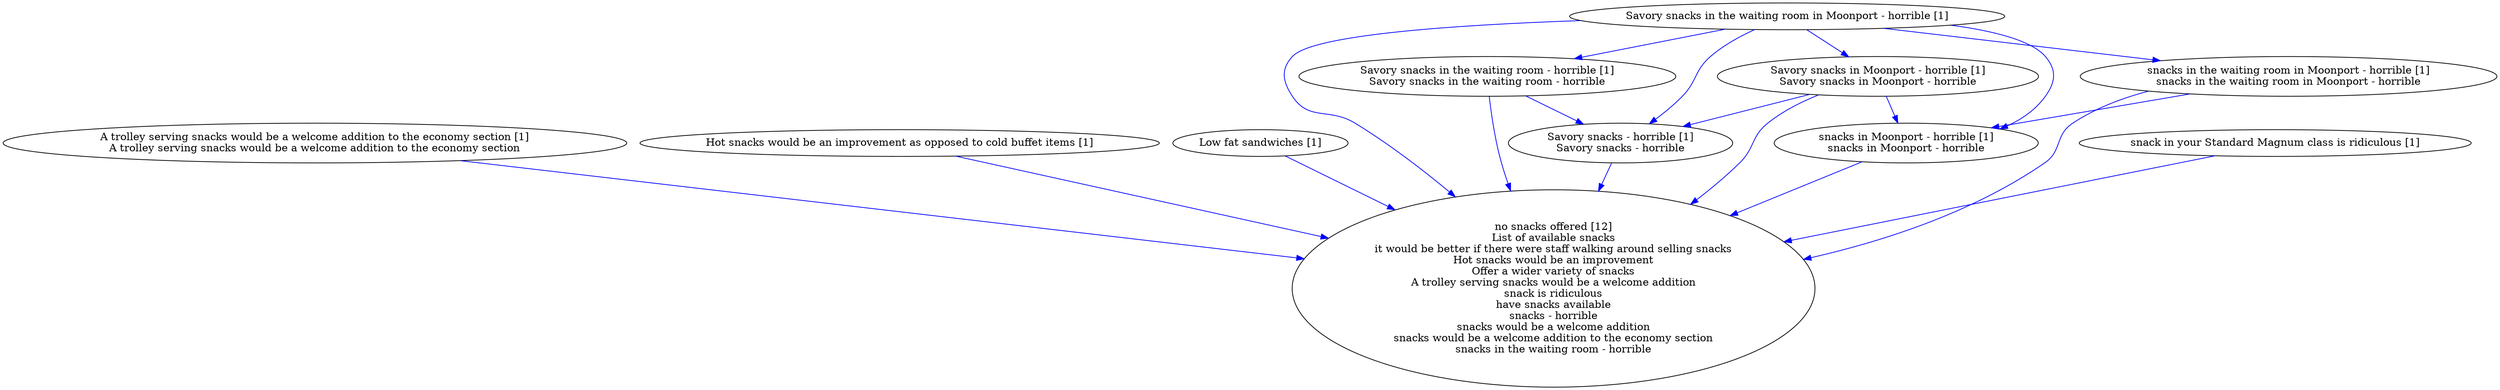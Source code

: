 digraph collapsedGraph {
"no snacks offered [12]\nList of available snacks\nit would be better if there were staff walking around selling snacks\nHot snacks would be an improvement\nOffer a wider variety of snacks\nA trolley serving snacks would be a welcome addition\nsnack is ridiculous\nhave snacks available\nsnacks - horrible\nsnacks would be a welcome addition\nsnacks would be a welcome addition to the economy section\nsnacks in the waiting room - horrible""A trolley serving snacks would be a welcome addition to the economy section [1]\nA trolley serving snacks would be a welcome addition to the economy section""Hot snacks would be an improvement as opposed to cold buffet items [1]""Low fat sandwiches [1]""Savory snacks in the waiting room in Moonport - horrible [1]""Savory snacks in Moonport - horrible [1]\nSavory snacks in Moonport - horrible""Savory snacks - horrible [1]\nSavory snacks - horrible""snacks in Moonport - horrible [1]\nsnacks in Moonport - horrible""Savory snacks in the waiting room - horrible [1]\nSavory snacks in the waiting room - horrible""snacks in the waiting room in Moonport - horrible [1]\nsnacks in the waiting room in Moonport - horrible""snack in your Standard Magnum class is ridiculous [1]""Low fat sandwiches [1]" -> "no snacks offered [12]\nList of available snacks\nit would be better if there were staff walking around selling snacks\nHot snacks would be an improvement\nOffer a wider variety of snacks\nA trolley serving snacks would be a welcome addition\nsnack is ridiculous\nhave snacks available\nsnacks - horrible\nsnacks would be a welcome addition\nsnacks would be a welcome addition to the economy section\nsnacks in the waiting room - horrible" [color=blue]
"Savory snacks in the waiting room in Moonport - horrible [1]" -> "Savory snacks in Moonport - horrible [1]\nSavory snacks in Moonport - horrible" [color=blue]
"Savory snacks in Moonport - horrible [1]\nSavory snacks in Moonport - horrible" -> "Savory snacks - horrible [1]\nSavory snacks - horrible" [color=blue]
"Savory snacks in Moonport - horrible [1]\nSavory snacks in Moonport - horrible" -> "snacks in Moonport - horrible [1]\nsnacks in Moonport - horrible" [color=blue]
"Savory snacks in the waiting room in Moonport - horrible [1]" -> "Savory snacks in the waiting room - horrible [1]\nSavory snacks in the waiting room - horrible" [color=blue]
"Savory snacks in the waiting room - horrible [1]\nSavory snacks in the waiting room - horrible" -> "Savory snacks - horrible [1]\nSavory snacks - horrible" [color=blue]
"Savory snacks in the waiting room in Moonport - horrible [1]" -> "snacks in the waiting room in Moonport - horrible [1]\nsnacks in the waiting room in Moonport - horrible" [color=blue]
"snacks in the waiting room in Moonport - horrible [1]\nsnacks in the waiting room in Moonport - horrible" -> "snacks in Moonport - horrible [1]\nsnacks in Moonport - horrible" [color=blue]
"Savory snacks in the waiting room in Moonport - horrible [1]" -> "snacks in Moonport - horrible [1]\nsnacks in Moonport - horrible" [color=blue]
"Savory snacks in the waiting room in Moonport - horrible [1]" -> "Savory snacks - horrible [1]\nSavory snacks - horrible" [color=blue]
"Savory snacks in the waiting room in Moonport - horrible [1]" -> "no snacks offered [12]\nList of available snacks\nit would be better if there were staff walking around selling snacks\nHot snacks would be an improvement\nOffer a wider variety of snacks\nA trolley serving snacks would be a welcome addition\nsnack is ridiculous\nhave snacks available\nsnacks - horrible\nsnacks would be a welcome addition\nsnacks would be a welcome addition to the economy section\nsnacks in the waiting room - horrible" [color=blue]
"Savory snacks in Moonport - horrible [1]\nSavory snacks in Moonport - horrible" -> "no snacks offered [12]\nList of available snacks\nit would be better if there were staff walking around selling snacks\nHot snacks would be an improvement\nOffer a wider variety of snacks\nA trolley serving snacks would be a welcome addition\nsnack is ridiculous\nhave snacks available\nsnacks - horrible\nsnacks would be a welcome addition\nsnacks would be a welcome addition to the economy section\nsnacks in the waiting room - horrible" [color=blue]
"Savory snacks - horrible [1]\nSavory snacks - horrible" -> "no snacks offered [12]\nList of available snacks\nit would be better if there were staff walking around selling snacks\nHot snacks would be an improvement\nOffer a wider variety of snacks\nA trolley serving snacks would be a welcome addition\nsnack is ridiculous\nhave snacks available\nsnacks - horrible\nsnacks would be a welcome addition\nsnacks would be a welcome addition to the economy section\nsnacks in the waiting room - horrible" [color=blue]
"snacks in Moonport - horrible [1]\nsnacks in Moonport - horrible" -> "no snacks offered [12]\nList of available snacks\nit would be better if there were staff walking around selling snacks\nHot snacks would be an improvement\nOffer a wider variety of snacks\nA trolley serving snacks would be a welcome addition\nsnack is ridiculous\nhave snacks available\nsnacks - horrible\nsnacks would be a welcome addition\nsnacks would be a welcome addition to the economy section\nsnacks in the waiting room - horrible" [color=blue]
"Savory snacks in the waiting room - horrible [1]\nSavory snacks in the waiting room - horrible" -> "no snacks offered [12]\nList of available snacks\nit would be better if there were staff walking around selling snacks\nHot snacks would be an improvement\nOffer a wider variety of snacks\nA trolley serving snacks would be a welcome addition\nsnack is ridiculous\nhave snacks available\nsnacks - horrible\nsnacks would be a welcome addition\nsnacks would be a welcome addition to the economy section\nsnacks in the waiting room - horrible" [color=blue]
"snacks in the waiting room in Moonport - horrible [1]\nsnacks in the waiting room in Moonport - horrible" -> "no snacks offered [12]\nList of available snacks\nit would be better if there were staff walking around selling snacks\nHot snacks would be an improvement\nOffer a wider variety of snacks\nA trolley serving snacks would be a welcome addition\nsnack is ridiculous\nhave snacks available\nsnacks - horrible\nsnacks would be a welcome addition\nsnacks would be a welcome addition to the economy section\nsnacks in the waiting room - horrible" [color=blue]
"A trolley serving snacks would be a welcome addition to the economy section [1]\nA trolley serving snacks would be a welcome addition to the economy section" -> "no snacks offered [12]\nList of available snacks\nit would be better if there were staff walking around selling snacks\nHot snacks would be an improvement\nOffer a wider variety of snacks\nA trolley serving snacks would be a welcome addition\nsnack is ridiculous\nhave snacks available\nsnacks - horrible\nsnacks would be a welcome addition\nsnacks would be a welcome addition to the economy section\nsnacks in the waiting room - horrible" [color=blue]
"Hot snacks would be an improvement as opposed to cold buffet items [1]" -> "no snacks offered [12]\nList of available snacks\nit would be better if there were staff walking around selling snacks\nHot snacks would be an improvement\nOffer a wider variety of snacks\nA trolley serving snacks would be a welcome addition\nsnack is ridiculous\nhave snacks available\nsnacks - horrible\nsnacks would be a welcome addition\nsnacks would be a welcome addition to the economy section\nsnacks in the waiting room - horrible" [color=blue]
"snack in your Standard Magnum class is ridiculous [1]" -> "no snacks offered [12]\nList of available snacks\nit would be better if there were staff walking around selling snacks\nHot snacks would be an improvement\nOffer a wider variety of snacks\nA trolley serving snacks would be a welcome addition\nsnack is ridiculous\nhave snacks available\nsnacks - horrible\nsnacks would be a welcome addition\nsnacks would be a welcome addition to the economy section\nsnacks in the waiting room - horrible" [color=blue]
}